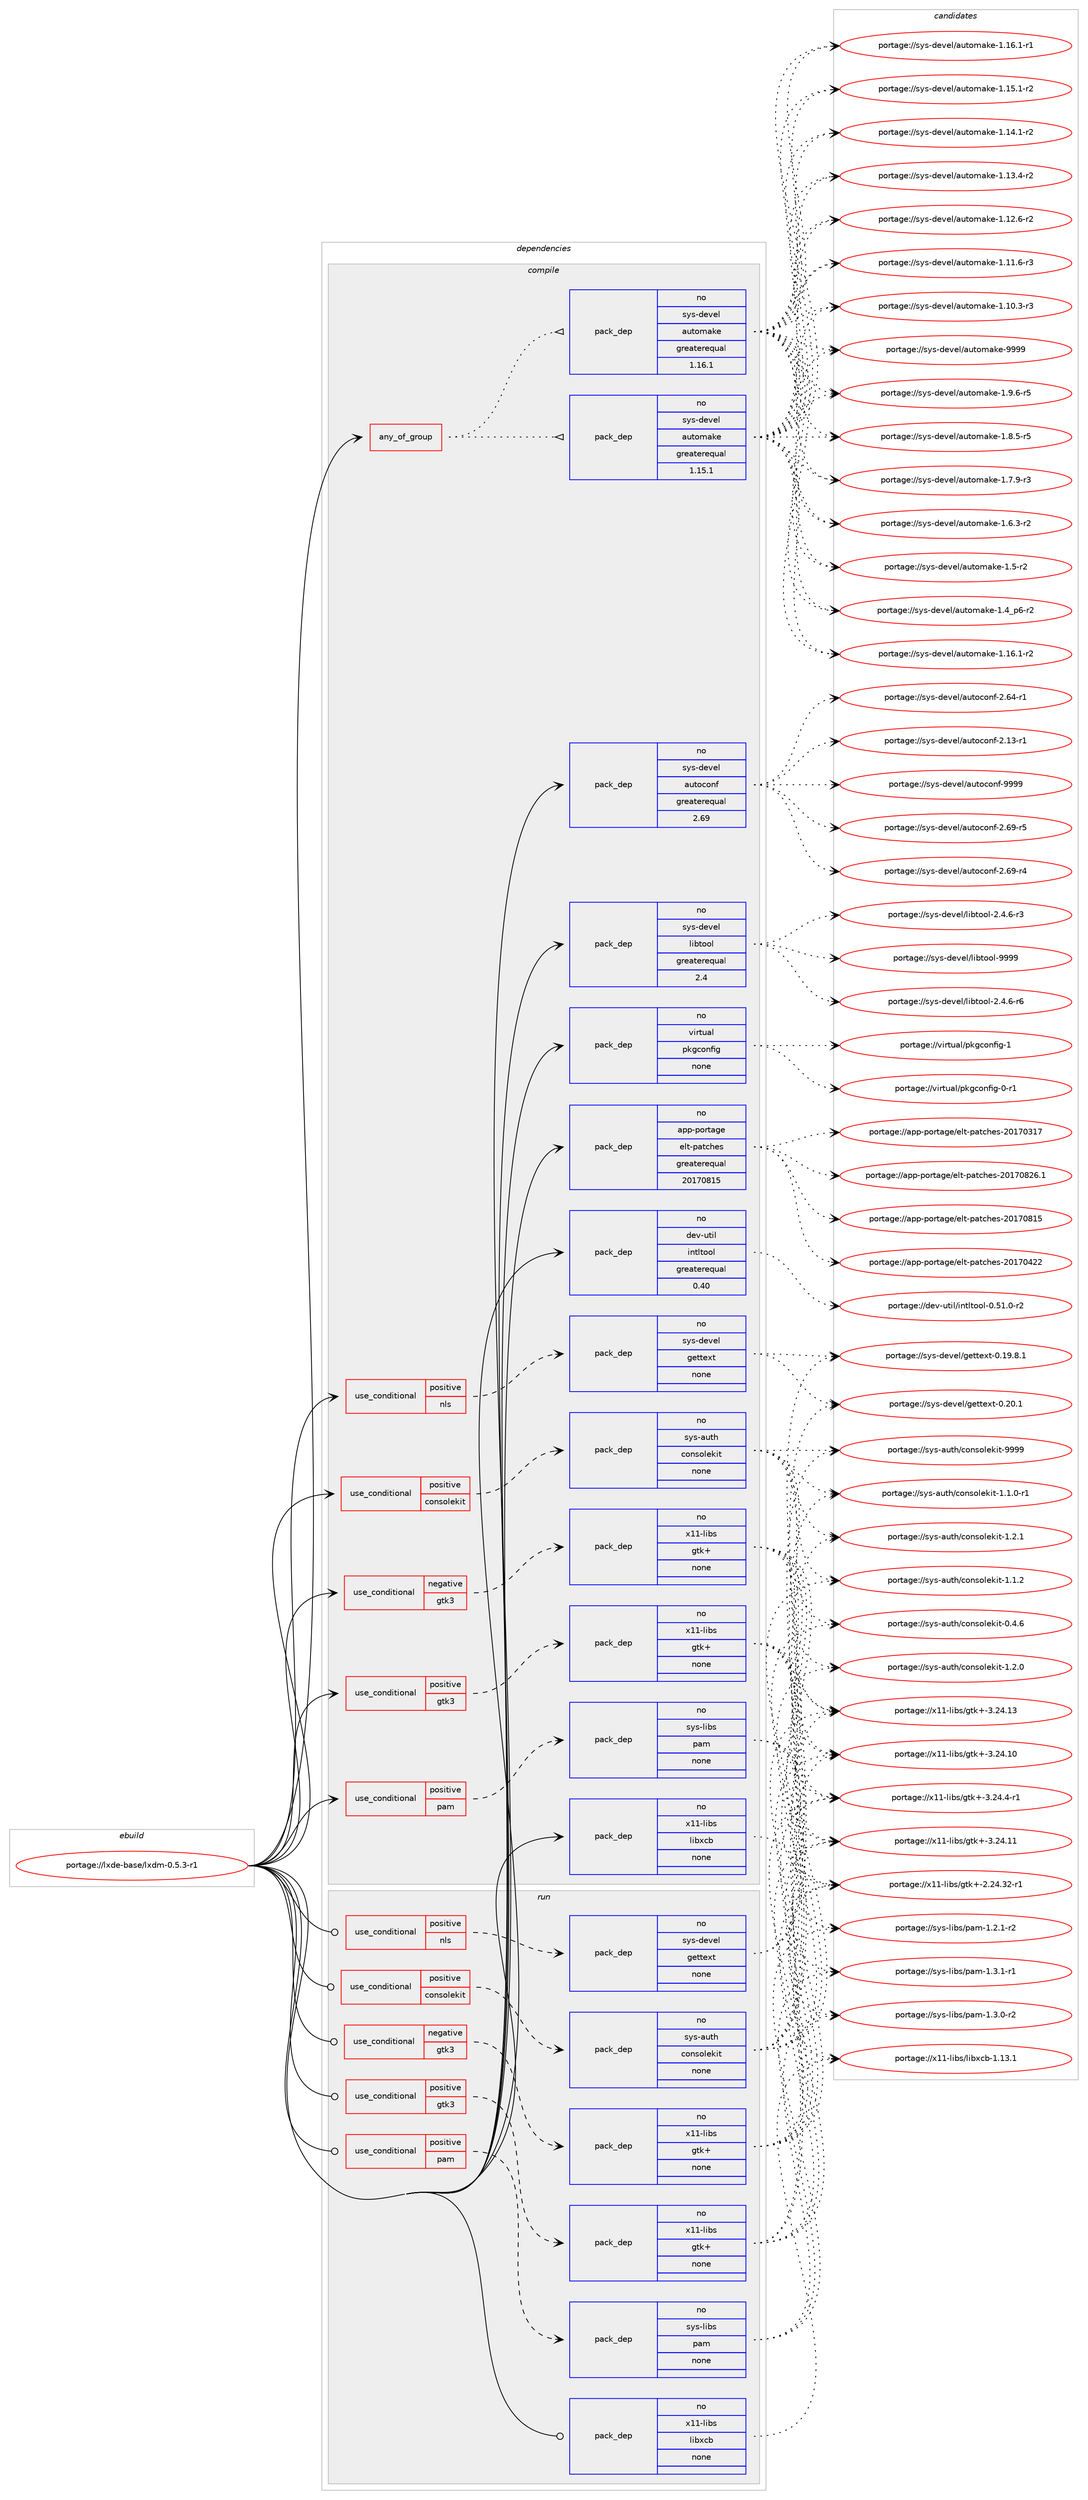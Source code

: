 digraph prolog {

# *************
# Graph options
# *************

newrank=true;
concentrate=true;
compound=true;
graph [rankdir=LR,fontname=Helvetica,fontsize=10,ranksep=1.5];#, ranksep=2.5, nodesep=0.2];
edge  [arrowhead=vee];
node  [fontname=Helvetica,fontsize=10];

# **********
# The ebuild
# **********

subgraph cluster_leftcol {
color=gray;
label=<<i>ebuild</i>>;
id [label="portage://lxde-base/lxdm-0.5.3-r1", color=red, width=4, href="../lxde-base/lxdm-0.5.3-r1.svg"];
}

# ****************
# The dependencies
# ****************

subgraph cluster_midcol {
color=gray;
label=<<i>dependencies</i>>;
subgraph cluster_compile {
fillcolor="#eeeeee";
style=filled;
label=<<i>compile</i>>;
subgraph any3504 {
dependency238286 [label=<<TABLE BORDER="0" CELLBORDER="1" CELLSPACING="0" CELLPADDING="4"><TR><TD CELLPADDING="10">any_of_group</TD></TR></TABLE>>, shape=none, color=red];subgraph pack179849 {
dependency238287 [label=<<TABLE BORDER="0" CELLBORDER="1" CELLSPACING="0" CELLPADDING="4" WIDTH="220"><TR><TD ROWSPAN="6" CELLPADDING="30">pack_dep</TD></TR><TR><TD WIDTH="110">no</TD></TR><TR><TD>sys-devel</TD></TR><TR><TD>automake</TD></TR><TR><TD>greaterequal</TD></TR><TR><TD>1.16.1</TD></TR></TABLE>>, shape=none, color=blue];
}
dependency238286:e -> dependency238287:w [weight=20,style="dotted",arrowhead="oinv"];
subgraph pack179850 {
dependency238288 [label=<<TABLE BORDER="0" CELLBORDER="1" CELLSPACING="0" CELLPADDING="4" WIDTH="220"><TR><TD ROWSPAN="6" CELLPADDING="30">pack_dep</TD></TR><TR><TD WIDTH="110">no</TD></TR><TR><TD>sys-devel</TD></TR><TR><TD>automake</TD></TR><TR><TD>greaterequal</TD></TR><TR><TD>1.15.1</TD></TR></TABLE>>, shape=none, color=blue];
}
dependency238286:e -> dependency238288:w [weight=20,style="dotted",arrowhead="oinv"];
}
id:e -> dependency238286:w [weight=20,style="solid",arrowhead="vee"];
subgraph cond54748 {
dependency238289 [label=<<TABLE BORDER="0" CELLBORDER="1" CELLSPACING="0" CELLPADDING="4"><TR><TD ROWSPAN="3" CELLPADDING="10">use_conditional</TD></TR><TR><TD>negative</TD></TR><TR><TD>gtk3</TD></TR></TABLE>>, shape=none, color=red];
subgraph pack179851 {
dependency238290 [label=<<TABLE BORDER="0" CELLBORDER="1" CELLSPACING="0" CELLPADDING="4" WIDTH="220"><TR><TD ROWSPAN="6" CELLPADDING="30">pack_dep</TD></TR><TR><TD WIDTH="110">no</TD></TR><TR><TD>x11-libs</TD></TR><TR><TD>gtk+</TD></TR><TR><TD>none</TD></TR><TR><TD></TD></TR></TABLE>>, shape=none, color=blue];
}
dependency238289:e -> dependency238290:w [weight=20,style="dashed",arrowhead="vee"];
}
id:e -> dependency238289:w [weight=20,style="solid",arrowhead="vee"];
subgraph cond54749 {
dependency238291 [label=<<TABLE BORDER="0" CELLBORDER="1" CELLSPACING="0" CELLPADDING="4"><TR><TD ROWSPAN="3" CELLPADDING="10">use_conditional</TD></TR><TR><TD>positive</TD></TR><TR><TD>consolekit</TD></TR></TABLE>>, shape=none, color=red];
subgraph pack179852 {
dependency238292 [label=<<TABLE BORDER="0" CELLBORDER="1" CELLSPACING="0" CELLPADDING="4" WIDTH="220"><TR><TD ROWSPAN="6" CELLPADDING="30">pack_dep</TD></TR><TR><TD WIDTH="110">no</TD></TR><TR><TD>sys-auth</TD></TR><TR><TD>consolekit</TD></TR><TR><TD>none</TD></TR><TR><TD></TD></TR></TABLE>>, shape=none, color=blue];
}
dependency238291:e -> dependency238292:w [weight=20,style="dashed",arrowhead="vee"];
}
id:e -> dependency238291:w [weight=20,style="solid",arrowhead="vee"];
subgraph cond54750 {
dependency238293 [label=<<TABLE BORDER="0" CELLBORDER="1" CELLSPACING="0" CELLPADDING="4"><TR><TD ROWSPAN="3" CELLPADDING="10">use_conditional</TD></TR><TR><TD>positive</TD></TR><TR><TD>gtk3</TD></TR></TABLE>>, shape=none, color=red];
subgraph pack179853 {
dependency238294 [label=<<TABLE BORDER="0" CELLBORDER="1" CELLSPACING="0" CELLPADDING="4" WIDTH="220"><TR><TD ROWSPAN="6" CELLPADDING="30">pack_dep</TD></TR><TR><TD WIDTH="110">no</TD></TR><TR><TD>x11-libs</TD></TR><TR><TD>gtk+</TD></TR><TR><TD>none</TD></TR><TR><TD></TD></TR></TABLE>>, shape=none, color=blue];
}
dependency238293:e -> dependency238294:w [weight=20,style="dashed",arrowhead="vee"];
}
id:e -> dependency238293:w [weight=20,style="solid",arrowhead="vee"];
subgraph cond54751 {
dependency238295 [label=<<TABLE BORDER="0" CELLBORDER="1" CELLSPACING="0" CELLPADDING="4"><TR><TD ROWSPAN="3" CELLPADDING="10">use_conditional</TD></TR><TR><TD>positive</TD></TR><TR><TD>nls</TD></TR></TABLE>>, shape=none, color=red];
subgraph pack179854 {
dependency238296 [label=<<TABLE BORDER="0" CELLBORDER="1" CELLSPACING="0" CELLPADDING="4" WIDTH="220"><TR><TD ROWSPAN="6" CELLPADDING="30">pack_dep</TD></TR><TR><TD WIDTH="110">no</TD></TR><TR><TD>sys-devel</TD></TR><TR><TD>gettext</TD></TR><TR><TD>none</TD></TR><TR><TD></TD></TR></TABLE>>, shape=none, color=blue];
}
dependency238295:e -> dependency238296:w [weight=20,style="dashed",arrowhead="vee"];
}
id:e -> dependency238295:w [weight=20,style="solid",arrowhead="vee"];
subgraph cond54752 {
dependency238297 [label=<<TABLE BORDER="0" CELLBORDER="1" CELLSPACING="0" CELLPADDING="4"><TR><TD ROWSPAN="3" CELLPADDING="10">use_conditional</TD></TR><TR><TD>positive</TD></TR><TR><TD>pam</TD></TR></TABLE>>, shape=none, color=red];
subgraph pack179855 {
dependency238298 [label=<<TABLE BORDER="0" CELLBORDER="1" CELLSPACING="0" CELLPADDING="4" WIDTH="220"><TR><TD ROWSPAN="6" CELLPADDING="30">pack_dep</TD></TR><TR><TD WIDTH="110">no</TD></TR><TR><TD>sys-libs</TD></TR><TR><TD>pam</TD></TR><TR><TD>none</TD></TR><TR><TD></TD></TR></TABLE>>, shape=none, color=blue];
}
dependency238297:e -> dependency238298:w [weight=20,style="dashed",arrowhead="vee"];
}
id:e -> dependency238297:w [weight=20,style="solid",arrowhead="vee"];
subgraph pack179856 {
dependency238299 [label=<<TABLE BORDER="0" CELLBORDER="1" CELLSPACING="0" CELLPADDING="4" WIDTH="220"><TR><TD ROWSPAN="6" CELLPADDING="30">pack_dep</TD></TR><TR><TD WIDTH="110">no</TD></TR><TR><TD>app-portage</TD></TR><TR><TD>elt-patches</TD></TR><TR><TD>greaterequal</TD></TR><TR><TD>20170815</TD></TR></TABLE>>, shape=none, color=blue];
}
id:e -> dependency238299:w [weight=20,style="solid",arrowhead="vee"];
subgraph pack179857 {
dependency238300 [label=<<TABLE BORDER="0" CELLBORDER="1" CELLSPACING="0" CELLPADDING="4" WIDTH="220"><TR><TD ROWSPAN="6" CELLPADDING="30">pack_dep</TD></TR><TR><TD WIDTH="110">no</TD></TR><TR><TD>dev-util</TD></TR><TR><TD>intltool</TD></TR><TR><TD>greaterequal</TD></TR><TR><TD>0.40</TD></TR></TABLE>>, shape=none, color=blue];
}
id:e -> dependency238300:w [weight=20,style="solid",arrowhead="vee"];
subgraph pack179858 {
dependency238301 [label=<<TABLE BORDER="0" CELLBORDER="1" CELLSPACING="0" CELLPADDING="4" WIDTH="220"><TR><TD ROWSPAN="6" CELLPADDING="30">pack_dep</TD></TR><TR><TD WIDTH="110">no</TD></TR><TR><TD>sys-devel</TD></TR><TR><TD>autoconf</TD></TR><TR><TD>greaterequal</TD></TR><TR><TD>2.69</TD></TR></TABLE>>, shape=none, color=blue];
}
id:e -> dependency238301:w [weight=20,style="solid",arrowhead="vee"];
subgraph pack179859 {
dependency238302 [label=<<TABLE BORDER="0" CELLBORDER="1" CELLSPACING="0" CELLPADDING="4" WIDTH="220"><TR><TD ROWSPAN="6" CELLPADDING="30">pack_dep</TD></TR><TR><TD WIDTH="110">no</TD></TR><TR><TD>sys-devel</TD></TR><TR><TD>libtool</TD></TR><TR><TD>greaterequal</TD></TR><TR><TD>2.4</TD></TR></TABLE>>, shape=none, color=blue];
}
id:e -> dependency238302:w [weight=20,style="solid",arrowhead="vee"];
subgraph pack179860 {
dependency238303 [label=<<TABLE BORDER="0" CELLBORDER="1" CELLSPACING="0" CELLPADDING="4" WIDTH="220"><TR><TD ROWSPAN="6" CELLPADDING="30">pack_dep</TD></TR><TR><TD WIDTH="110">no</TD></TR><TR><TD>virtual</TD></TR><TR><TD>pkgconfig</TD></TR><TR><TD>none</TD></TR><TR><TD></TD></TR></TABLE>>, shape=none, color=blue];
}
id:e -> dependency238303:w [weight=20,style="solid",arrowhead="vee"];
subgraph pack179861 {
dependency238304 [label=<<TABLE BORDER="0" CELLBORDER="1" CELLSPACING="0" CELLPADDING="4" WIDTH="220"><TR><TD ROWSPAN="6" CELLPADDING="30">pack_dep</TD></TR><TR><TD WIDTH="110">no</TD></TR><TR><TD>x11-libs</TD></TR><TR><TD>libxcb</TD></TR><TR><TD>none</TD></TR><TR><TD></TD></TR></TABLE>>, shape=none, color=blue];
}
id:e -> dependency238304:w [weight=20,style="solid",arrowhead="vee"];
}
subgraph cluster_compileandrun {
fillcolor="#eeeeee";
style=filled;
label=<<i>compile and run</i>>;
}
subgraph cluster_run {
fillcolor="#eeeeee";
style=filled;
label=<<i>run</i>>;
subgraph cond54753 {
dependency238305 [label=<<TABLE BORDER="0" CELLBORDER="1" CELLSPACING="0" CELLPADDING="4"><TR><TD ROWSPAN="3" CELLPADDING="10">use_conditional</TD></TR><TR><TD>negative</TD></TR><TR><TD>gtk3</TD></TR></TABLE>>, shape=none, color=red];
subgraph pack179862 {
dependency238306 [label=<<TABLE BORDER="0" CELLBORDER="1" CELLSPACING="0" CELLPADDING="4" WIDTH="220"><TR><TD ROWSPAN="6" CELLPADDING="30">pack_dep</TD></TR><TR><TD WIDTH="110">no</TD></TR><TR><TD>x11-libs</TD></TR><TR><TD>gtk+</TD></TR><TR><TD>none</TD></TR><TR><TD></TD></TR></TABLE>>, shape=none, color=blue];
}
dependency238305:e -> dependency238306:w [weight=20,style="dashed",arrowhead="vee"];
}
id:e -> dependency238305:w [weight=20,style="solid",arrowhead="odot"];
subgraph cond54754 {
dependency238307 [label=<<TABLE BORDER="0" CELLBORDER="1" CELLSPACING="0" CELLPADDING="4"><TR><TD ROWSPAN="3" CELLPADDING="10">use_conditional</TD></TR><TR><TD>positive</TD></TR><TR><TD>consolekit</TD></TR></TABLE>>, shape=none, color=red];
subgraph pack179863 {
dependency238308 [label=<<TABLE BORDER="0" CELLBORDER="1" CELLSPACING="0" CELLPADDING="4" WIDTH="220"><TR><TD ROWSPAN="6" CELLPADDING="30">pack_dep</TD></TR><TR><TD WIDTH="110">no</TD></TR><TR><TD>sys-auth</TD></TR><TR><TD>consolekit</TD></TR><TR><TD>none</TD></TR><TR><TD></TD></TR></TABLE>>, shape=none, color=blue];
}
dependency238307:e -> dependency238308:w [weight=20,style="dashed",arrowhead="vee"];
}
id:e -> dependency238307:w [weight=20,style="solid",arrowhead="odot"];
subgraph cond54755 {
dependency238309 [label=<<TABLE BORDER="0" CELLBORDER="1" CELLSPACING="0" CELLPADDING="4"><TR><TD ROWSPAN="3" CELLPADDING="10">use_conditional</TD></TR><TR><TD>positive</TD></TR><TR><TD>gtk3</TD></TR></TABLE>>, shape=none, color=red];
subgraph pack179864 {
dependency238310 [label=<<TABLE BORDER="0" CELLBORDER="1" CELLSPACING="0" CELLPADDING="4" WIDTH="220"><TR><TD ROWSPAN="6" CELLPADDING="30">pack_dep</TD></TR><TR><TD WIDTH="110">no</TD></TR><TR><TD>x11-libs</TD></TR><TR><TD>gtk+</TD></TR><TR><TD>none</TD></TR><TR><TD></TD></TR></TABLE>>, shape=none, color=blue];
}
dependency238309:e -> dependency238310:w [weight=20,style="dashed",arrowhead="vee"];
}
id:e -> dependency238309:w [weight=20,style="solid",arrowhead="odot"];
subgraph cond54756 {
dependency238311 [label=<<TABLE BORDER="0" CELLBORDER="1" CELLSPACING="0" CELLPADDING="4"><TR><TD ROWSPAN="3" CELLPADDING="10">use_conditional</TD></TR><TR><TD>positive</TD></TR><TR><TD>nls</TD></TR></TABLE>>, shape=none, color=red];
subgraph pack179865 {
dependency238312 [label=<<TABLE BORDER="0" CELLBORDER="1" CELLSPACING="0" CELLPADDING="4" WIDTH="220"><TR><TD ROWSPAN="6" CELLPADDING="30">pack_dep</TD></TR><TR><TD WIDTH="110">no</TD></TR><TR><TD>sys-devel</TD></TR><TR><TD>gettext</TD></TR><TR><TD>none</TD></TR><TR><TD></TD></TR></TABLE>>, shape=none, color=blue];
}
dependency238311:e -> dependency238312:w [weight=20,style="dashed",arrowhead="vee"];
}
id:e -> dependency238311:w [weight=20,style="solid",arrowhead="odot"];
subgraph cond54757 {
dependency238313 [label=<<TABLE BORDER="0" CELLBORDER="1" CELLSPACING="0" CELLPADDING="4"><TR><TD ROWSPAN="3" CELLPADDING="10">use_conditional</TD></TR><TR><TD>positive</TD></TR><TR><TD>pam</TD></TR></TABLE>>, shape=none, color=red];
subgraph pack179866 {
dependency238314 [label=<<TABLE BORDER="0" CELLBORDER="1" CELLSPACING="0" CELLPADDING="4" WIDTH="220"><TR><TD ROWSPAN="6" CELLPADDING="30">pack_dep</TD></TR><TR><TD WIDTH="110">no</TD></TR><TR><TD>sys-libs</TD></TR><TR><TD>pam</TD></TR><TR><TD>none</TD></TR><TR><TD></TD></TR></TABLE>>, shape=none, color=blue];
}
dependency238313:e -> dependency238314:w [weight=20,style="dashed",arrowhead="vee"];
}
id:e -> dependency238313:w [weight=20,style="solid",arrowhead="odot"];
subgraph pack179867 {
dependency238315 [label=<<TABLE BORDER="0" CELLBORDER="1" CELLSPACING="0" CELLPADDING="4" WIDTH="220"><TR><TD ROWSPAN="6" CELLPADDING="30">pack_dep</TD></TR><TR><TD WIDTH="110">no</TD></TR><TR><TD>x11-libs</TD></TR><TR><TD>libxcb</TD></TR><TR><TD>none</TD></TR><TR><TD></TD></TR></TABLE>>, shape=none, color=blue];
}
id:e -> dependency238315:w [weight=20,style="solid",arrowhead="odot"];
}
}

# **************
# The candidates
# **************

subgraph cluster_choices {
rank=same;
color=gray;
label=<<i>candidates</i>>;

subgraph choice179849 {
color=black;
nodesep=1;
choice115121115451001011181011084797117116111109971071014557575757 [label="portage://sys-devel/automake-9999", color=red, width=4,href="../sys-devel/automake-9999.svg"];
choice115121115451001011181011084797117116111109971071014549465746544511453 [label="portage://sys-devel/automake-1.9.6-r5", color=red, width=4,href="../sys-devel/automake-1.9.6-r5.svg"];
choice115121115451001011181011084797117116111109971071014549465646534511453 [label="portage://sys-devel/automake-1.8.5-r5", color=red, width=4,href="../sys-devel/automake-1.8.5-r5.svg"];
choice115121115451001011181011084797117116111109971071014549465546574511451 [label="portage://sys-devel/automake-1.7.9-r3", color=red, width=4,href="../sys-devel/automake-1.7.9-r3.svg"];
choice115121115451001011181011084797117116111109971071014549465446514511450 [label="portage://sys-devel/automake-1.6.3-r2", color=red, width=4,href="../sys-devel/automake-1.6.3-r2.svg"];
choice11512111545100101118101108479711711611110997107101454946534511450 [label="portage://sys-devel/automake-1.5-r2", color=red, width=4,href="../sys-devel/automake-1.5-r2.svg"];
choice115121115451001011181011084797117116111109971071014549465295112544511450 [label="portage://sys-devel/automake-1.4_p6-r2", color=red, width=4,href="../sys-devel/automake-1.4_p6-r2.svg"];
choice11512111545100101118101108479711711611110997107101454946495446494511450 [label="portage://sys-devel/automake-1.16.1-r2", color=red, width=4,href="../sys-devel/automake-1.16.1-r2.svg"];
choice11512111545100101118101108479711711611110997107101454946495446494511449 [label="portage://sys-devel/automake-1.16.1-r1", color=red, width=4,href="../sys-devel/automake-1.16.1-r1.svg"];
choice11512111545100101118101108479711711611110997107101454946495346494511450 [label="portage://sys-devel/automake-1.15.1-r2", color=red, width=4,href="../sys-devel/automake-1.15.1-r2.svg"];
choice11512111545100101118101108479711711611110997107101454946495246494511450 [label="portage://sys-devel/automake-1.14.1-r2", color=red, width=4,href="../sys-devel/automake-1.14.1-r2.svg"];
choice11512111545100101118101108479711711611110997107101454946495146524511450 [label="portage://sys-devel/automake-1.13.4-r2", color=red, width=4,href="../sys-devel/automake-1.13.4-r2.svg"];
choice11512111545100101118101108479711711611110997107101454946495046544511450 [label="portage://sys-devel/automake-1.12.6-r2", color=red, width=4,href="../sys-devel/automake-1.12.6-r2.svg"];
choice11512111545100101118101108479711711611110997107101454946494946544511451 [label="portage://sys-devel/automake-1.11.6-r3", color=red, width=4,href="../sys-devel/automake-1.11.6-r3.svg"];
choice11512111545100101118101108479711711611110997107101454946494846514511451 [label="portage://sys-devel/automake-1.10.3-r3", color=red, width=4,href="../sys-devel/automake-1.10.3-r3.svg"];
dependency238287:e -> choice115121115451001011181011084797117116111109971071014557575757:w [style=dotted,weight="100"];
dependency238287:e -> choice115121115451001011181011084797117116111109971071014549465746544511453:w [style=dotted,weight="100"];
dependency238287:e -> choice115121115451001011181011084797117116111109971071014549465646534511453:w [style=dotted,weight="100"];
dependency238287:e -> choice115121115451001011181011084797117116111109971071014549465546574511451:w [style=dotted,weight="100"];
dependency238287:e -> choice115121115451001011181011084797117116111109971071014549465446514511450:w [style=dotted,weight="100"];
dependency238287:e -> choice11512111545100101118101108479711711611110997107101454946534511450:w [style=dotted,weight="100"];
dependency238287:e -> choice115121115451001011181011084797117116111109971071014549465295112544511450:w [style=dotted,weight="100"];
dependency238287:e -> choice11512111545100101118101108479711711611110997107101454946495446494511450:w [style=dotted,weight="100"];
dependency238287:e -> choice11512111545100101118101108479711711611110997107101454946495446494511449:w [style=dotted,weight="100"];
dependency238287:e -> choice11512111545100101118101108479711711611110997107101454946495346494511450:w [style=dotted,weight="100"];
dependency238287:e -> choice11512111545100101118101108479711711611110997107101454946495246494511450:w [style=dotted,weight="100"];
dependency238287:e -> choice11512111545100101118101108479711711611110997107101454946495146524511450:w [style=dotted,weight="100"];
dependency238287:e -> choice11512111545100101118101108479711711611110997107101454946495046544511450:w [style=dotted,weight="100"];
dependency238287:e -> choice11512111545100101118101108479711711611110997107101454946494946544511451:w [style=dotted,weight="100"];
dependency238287:e -> choice11512111545100101118101108479711711611110997107101454946494846514511451:w [style=dotted,weight="100"];
}
subgraph choice179850 {
color=black;
nodesep=1;
choice115121115451001011181011084797117116111109971071014557575757 [label="portage://sys-devel/automake-9999", color=red, width=4,href="../sys-devel/automake-9999.svg"];
choice115121115451001011181011084797117116111109971071014549465746544511453 [label="portage://sys-devel/automake-1.9.6-r5", color=red, width=4,href="../sys-devel/automake-1.9.6-r5.svg"];
choice115121115451001011181011084797117116111109971071014549465646534511453 [label="portage://sys-devel/automake-1.8.5-r5", color=red, width=4,href="../sys-devel/automake-1.8.5-r5.svg"];
choice115121115451001011181011084797117116111109971071014549465546574511451 [label="portage://sys-devel/automake-1.7.9-r3", color=red, width=4,href="../sys-devel/automake-1.7.9-r3.svg"];
choice115121115451001011181011084797117116111109971071014549465446514511450 [label="portage://sys-devel/automake-1.6.3-r2", color=red, width=4,href="../sys-devel/automake-1.6.3-r2.svg"];
choice11512111545100101118101108479711711611110997107101454946534511450 [label="portage://sys-devel/automake-1.5-r2", color=red, width=4,href="../sys-devel/automake-1.5-r2.svg"];
choice115121115451001011181011084797117116111109971071014549465295112544511450 [label="portage://sys-devel/automake-1.4_p6-r2", color=red, width=4,href="../sys-devel/automake-1.4_p6-r2.svg"];
choice11512111545100101118101108479711711611110997107101454946495446494511450 [label="portage://sys-devel/automake-1.16.1-r2", color=red, width=4,href="../sys-devel/automake-1.16.1-r2.svg"];
choice11512111545100101118101108479711711611110997107101454946495446494511449 [label="portage://sys-devel/automake-1.16.1-r1", color=red, width=4,href="../sys-devel/automake-1.16.1-r1.svg"];
choice11512111545100101118101108479711711611110997107101454946495346494511450 [label="portage://sys-devel/automake-1.15.1-r2", color=red, width=4,href="../sys-devel/automake-1.15.1-r2.svg"];
choice11512111545100101118101108479711711611110997107101454946495246494511450 [label="portage://sys-devel/automake-1.14.1-r2", color=red, width=4,href="../sys-devel/automake-1.14.1-r2.svg"];
choice11512111545100101118101108479711711611110997107101454946495146524511450 [label="portage://sys-devel/automake-1.13.4-r2", color=red, width=4,href="../sys-devel/automake-1.13.4-r2.svg"];
choice11512111545100101118101108479711711611110997107101454946495046544511450 [label="portage://sys-devel/automake-1.12.6-r2", color=red, width=4,href="../sys-devel/automake-1.12.6-r2.svg"];
choice11512111545100101118101108479711711611110997107101454946494946544511451 [label="portage://sys-devel/automake-1.11.6-r3", color=red, width=4,href="../sys-devel/automake-1.11.6-r3.svg"];
choice11512111545100101118101108479711711611110997107101454946494846514511451 [label="portage://sys-devel/automake-1.10.3-r3", color=red, width=4,href="../sys-devel/automake-1.10.3-r3.svg"];
dependency238288:e -> choice115121115451001011181011084797117116111109971071014557575757:w [style=dotted,weight="100"];
dependency238288:e -> choice115121115451001011181011084797117116111109971071014549465746544511453:w [style=dotted,weight="100"];
dependency238288:e -> choice115121115451001011181011084797117116111109971071014549465646534511453:w [style=dotted,weight="100"];
dependency238288:e -> choice115121115451001011181011084797117116111109971071014549465546574511451:w [style=dotted,weight="100"];
dependency238288:e -> choice115121115451001011181011084797117116111109971071014549465446514511450:w [style=dotted,weight="100"];
dependency238288:e -> choice11512111545100101118101108479711711611110997107101454946534511450:w [style=dotted,weight="100"];
dependency238288:e -> choice115121115451001011181011084797117116111109971071014549465295112544511450:w [style=dotted,weight="100"];
dependency238288:e -> choice11512111545100101118101108479711711611110997107101454946495446494511450:w [style=dotted,weight="100"];
dependency238288:e -> choice11512111545100101118101108479711711611110997107101454946495446494511449:w [style=dotted,weight="100"];
dependency238288:e -> choice11512111545100101118101108479711711611110997107101454946495346494511450:w [style=dotted,weight="100"];
dependency238288:e -> choice11512111545100101118101108479711711611110997107101454946495246494511450:w [style=dotted,weight="100"];
dependency238288:e -> choice11512111545100101118101108479711711611110997107101454946495146524511450:w [style=dotted,weight="100"];
dependency238288:e -> choice11512111545100101118101108479711711611110997107101454946495046544511450:w [style=dotted,weight="100"];
dependency238288:e -> choice11512111545100101118101108479711711611110997107101454946494946544511451:w [style=dotted,weight="100"];
dependency238288:e -> choice11512111545100101118101108479711711611110997107101454946494846514511451:w [style=dotted,weight="100"];
}
subgraph choice179851 {
color=black;
nodesep=1;
choice120494945108105981154710311610743455146505246524511449 [label="portage://x11-libs/gtk+-3.24.4-r1", color=red, width=4,href="../x11-libs/gtk+-3.24.4-r1.svg"];
choice1204949451081059811547103116107434551465052464951 [label="portage://x11-libs/gtk+-3.24.13", color=red, width=4,href="../x11-libs/gtk+-3.24.13.svg"];
choice1204949451081059811547103116107434551465052464949 [label="portage://x11-libs/gtk+-3.24.11", color=red, width=4,href="../x11-libs/gtk+-3.24.11.svg"];
choice1204949451081059811547103116107434551465052464948 [label="portage://x11-libs/gtk+-3.24.10", color=red, width=4,href="../x11-libs/gtk+-3.24.10.svg"];
choice12049494510810598115471031161074345504650524651504511449 [label="portage://x11-libs/gtk+-2.24.32-r1", color=red, width=4,href="../x11-libs/gtk+-2.24.32-r1.svg"];
dependency238290:e -> choice120494945108105981154710311610743455146505246524511449:w [style=dotted,weight="100"];
dependency238290:e -> choice1204949451081059811547103116107434551465052464951:w [style=dotted,weight="100"];
dependency238290:e -> choice1204949451081059811547103116107434551465052464949:w [style=dotted,weight="100"];
dependency238290:e -> choice1204949451081059811547103116107434551465052464948:w [style=dotted,weight="100"];
dependency238290:e -> choice12049494510810598115471031161074345504650524651504511449:w [style=dotted,weight="100"];
}
subgraph choice179852 {
color=black;
nodesep=1;
choice115121115459711711610447991111101151111081011071051164557575757 [label="portage://sys-auth/consolekit-9999", color=red, width=4,href="../sys-auth/consolekit-9999.svg"];
choice11512111545971171161044799111110115111108101107105116454946504649 [label="portage://sys-auth/consolekit-1.2.1", color=red, width=4,href="../sys-auth/consolekit-1.2.1.svg"];
choice11512111545971171161044799111110115111108101107105116454946504648 [label="portage://sys-auth/consolekit-1.2.0", color=red, width=4,href="../sys-auth/consolekit-1.2.0.svg"];
choice11512111545971171161044799111110115111108101107105116454946494650 [label="portage://sys-auth/consolekit-1.1.2", color=red, width=4,href="../sys-auth/consolekit-1.1.2.svg"];
choice115121115459711711610447991111101151111081011071051164549464946484511449 [label="portage://sys-auth/consolekit-1.1.0-r1", color=red, width=4,href="../sys-auth/consolekit-1.1.0-r1.svg"];
choice11512111545971171161044799111110115111108101107105116454846524654 [label="portage://sys-auth/consolekit-0.4.6", color=red, width=4,href="../sys-auth/consolekit-0.4.6.svg"];
dependency238292:e -> choice115121115459711711610447991111101151111081011071051164557575757:w [style=dotted,weight="100"];
dependency238292:e -> choice11512111545971171161044799111110115111108101107105116454946504649:w [style=dotted,weight="100"];
dependency238292:e -> choice11512111545971171161044799111110115111108101107105116454946504648:w [style=dotted,weight="100"];
dependency238292:e -> choice11512111545971171161044799111110115111108101107105116454946494650:w [style=dotted,weight="100"];
dependency238292:e -> choice115121115459711711610447991111101151111081011071051164549464946484511449:w [style=dotted,weight="100"];
dependency238292:e -> choice11512111545971171161044799111110115111108101107105116454846524654:w [style=dotted,weight="100"];
}
subgraph choice179853 {
color=black;
nodesep=1;
choice120494945108105981154710311610743455146505246524511449 [label="portage://x11-libs/gtk+-3.24.4-r1", color=red, width=4,href="../x11-libs/gtk+-3.24.4-r1.svg"];
choice1204949451081059811547103116107434551465052464951 [label="portage://x11-libs/gtk+-3.24.13", color=red, width=4,href="../x11-libs/gtk+-3.24.13.svg"];
choice1204949451081059811547103116107434551465052464949 [label="portage://x11-libs/gtk+-3.24.11", color=red, width=4,href="../x11-libs/gtk+-3.24.11.svg"];
choice1204949451081059811547103116107434551465052464948 [label="portage://x11-libs/gtk+-3.24.10", color=red, width=4,href="../x11-libs/gtk+-3.24.10.svg"];
choice12049494510810598115471031161074345504650524651504511449 [label="portage://x11-libs/gtk+-2.24.32-r1", color=red, width=4,href="../x11-libs/gtk+-2.24.32-r1.svg"];
dependency238294:e -> choice120494945108105981154710311610743455146505246524511449:w [style=dotted,weight="100"];
dependency238294:e -> choice1204949451081059811547103116107434551465052464951:w [style=dotted,weight="100"];
dependency238294:e -> choice1204949451081059811547103116107434551465052464949:w [style=dotted,weight="100"];
dependency238294:e -> choice1204949451081059811547103116107434551465052464948:w [style=dotted,weight="100"];
dependency238294:e -> choice12049494510810598115471031161074345504650524651504511449:w [style=dotted,weight="100"];
}
subgraph choice179854 {
color=black;
nodesep=1;
choice115121115451001011181011084710310111611610112011645484650484649 [label="portage://sys-devel/gettext-0.20.1", color=red, width=4,href="../sys-devel/gettext-0.20.1.svg"];
choice1151211154510010111810110847103101116116101120116454846495746564649 [label="portage://sys-devel/gettext-0.19.8.1", color=red, width=4,href="../sys-devel/gettext-0.19.8.1.svg"];
dependency238296:e -> choice115121115451001011181011084710310111611610112011645484650484649:w [style=dotted,weight="100"];
dependency238296:e -> choice1151211154510010111810110847103101116116101120116454846495746564649:w [style=dotted,weight="100"];
}
subgraph choice179855 {
color=black;
nodesep=1;
choice115121115451081059811547112971094549465146494511449 [label="portage://sys-libs/pam-1.3.1-r1", color=red, width=4,href="../sys-libs/pam-1.3.1-r1.svg"];
choice115121115451081059811547112971094549465146484511450 [label="portage://sys-libs/pam-1.3.0-r2", color=red, width=4,href="../sys-libs/pam-1.3.0-r2.svg"];
choice115121115451081059811547112971094549465046494511450 [label="portage://sys-libs/pam-1.2.1-r2", color=red, width=4,href="../sys-libs/pam-1.2.1-r2.svg"];
dependency238298:e -> choice115121115451081059811547112971094549465146494511449:w [style=dotted,weight="100"];
dependency238298:e -> choice115121115451081059811547112971094549465146484511450:w [style=dotted,weight="100"];
dependency238298:e -> choice115121115451081059811547112971094549465046494511450:w [style=dotted,weight="100"];
}
subgraph choice179856 {
color=black;
nodesep=1;
choice971121124511211111411697103101471011081164511297116991041011154550484955485650544649 [label="portage://app-portage/elt-patches-20170826.1", color=red, width=4,href="../app-portage/elt-patches-20170826.1.svg"];
choice97112112451121111141169710310147101108116451129711699104101115455048495548564953 [label="portage://app-portage/elt-patches-20170815", color=red, width=4,href="../app-portage/elt-patches-20170815.svg"];
choice97112112451121111141169710310147101108116451129711699104101115455048495548525050 [label="portage://app-portage/elt-patches-20170422", color=red, width=4,href="../app-portage/elt-patches-20170422.svg"];
choice97112112451121111141169710310147101108116451129711699104101115455048495548514955 [label="portage://app-portage/elt-patches-20170317", color=red, width=4,href="../app-portage/elt-patches-20170317.svg"];
dependency238299:e -> choice971121124511211111411697103101471011081164511297116991041011154550484955485650544649:w [style=dotted,weight="100"];
dependency238299:e -> choice97112112451121111141169710310147101108116451129711699104101115455048495548564953:w [style=dotted,weight="100"];
dependency238299:e -> choice97112112451121111141169710310147101108116451129711699104101115455048495548525050:w [style=dotted,weight="100"];
dependency238299:e -> choice97112112451121111141169710310147101108116451129711699104101115455048495548514955:w [style=dotted,weight="100"];
}
subgraph choice179857 {
color=black;
nodesep=1;
choice1001011184511711610510847105110116108116111111108454846534946484511450 [label="portage://dev-util/intltool-0.51.0-r2", color=red, width=4,href="../dev-util/intltool-0.51.0-r2.svg"];
dependency238300:e -> choice1001011184511711610510847105110116108116111111108454846534946484511450:w [style=dotted,weight="100"];
}
subgraph choice179858 {
color=black;
nodesep=1;
choice115121115451001011181011084797117116111991111101024557575757 [label="portage://sys-devel/autoconf-9999", color=red, width=4,href="../sys-devel/autoconf-9999.svg"];
choice1151211154510010111810110847971171161119911111010245504654574511453 [label="portage://sys-devel/autoconf-2.69-r5", color=red, width=4,href="../sys-devel/autoconf-2.69-r5.svg"];
choice1151211154510010111810110847971171161119911111010245504654574511452 [label="portage://sys-devel/autoconf-2.69-r4", color=red, width=4,href="../sys-devel/autoconf-2.69-r4.svg"];
choice1151211154510010111810110847971171161119911111010245504654524511449 [label="portage://sys-devel/autoconf-2.64-r1", color=red, width=4,href="../sys-devel/autoconf-2.64-r1.svg"];
choice1151211154510010111810110847971171161119911111010245504649514511449 [label="portage://sys-devel/autoconf-2.13-r1", color=red, width=4,href="../sys-devel/autoconf-2.13-r1.svg"];
dependency238301:e -> choice115121115451001011181011084797117116111991111101024557575757:w [style=dotted,weight="100"];
dependency238301:e -> choice1151211154510010111810110847971171161119911111010245504654574511453:w [style=dotted,weight="100"];
dependency238301:e -> choice1151211154510010111810110847971171161119911111010245504654574511452:w [style=dotted,weight="100"];
dependency238301:e -> choice1151211154510010111810110847971171161119911111010245504654524511449:w [style=dotted,weight="100"];
dependency238301:e -> choice1151211154510010111810110847971171161119911111010245504649514511449:w [style=dotted,weight="100"];
}
subgraph choice179859 {
color=black;
nodesep=1;
choice1151211154510010111810110847108105981161111111084557575757 [label="portage://sys-devel/libtool-9999", color=red, width=4,href="../sys-devel/libtool-9999.svg"];
choice1151211154510010111810110847108105981161111111084550465246544511454 [label="portage://sys-devel/libtool-2.4.6-r6", color=red, width=4,href="../sys-devel/libtool-2.4.6-r6.svg"];
choice1151211154510010111810110847108105981161111111084550465246544511451 [label="portage://sys-devel/libtool-2.4.6-r3", color=red, width=4,href="../sys-devel/libtool-2.4.6-r3.svg"];
dependency238302:e -> choice1151211154510010111810110847108105981161111111084557575757:w [style=dotted,weight="100"];
dependency238302:e -> choice1151211154510010111810110847108105981161111111084550465246544511454:w [style=dotted,weight="100"];
dependency238302:e -> choice1151211154510010111810110847108105981161111111084550465246544511451:w [style=dotted,weight="100"];
}
subgraph choice179860 {
color=black;
nodesep=1;
choice1181051141161179710847112107103991111101021051034549 [label="portage://virtual/pkgconfig-1", color=red, width=4,href="../virtual/pkgconfig-1.svg"];
choice11810511411611797108471121071039911111010210510345484511449 [label="portage://virtual/pkgconfig-0-r1", color=red, width=4,href="../virtual/pkgconfig-0-r1.svg"];
dependency238303:e -> choice1181051141161179710847112107103991111101021051034549:w [style=dotted,weight="100"];
dependency238303:e -> choice11810511411611797108471121071039911111010210510345484511449:w [style=dotted,weight="100"];
}
subgraph choice179861 {
color=black;
nodesep=1;
choice120494945108105981154710810598120999845494649514649 [label="portage://x11-libs/libxcb-1.13.1", color=red, width=4,href="../x11-libs/libxcb-1.13.1.svg"];
dependency238304:e -> choice120494945108105981154710810598120999845494649514649:w [style=dotted,weight="100"];
}
subgraph choice179862 {
color=black;
nodesep=1;
choice120494945108105981154710311610743455146505246524511449 [label="portage://x11-libs/gtk+-3.24.4-r1", color=red, width=4,href="../x11-libs/gtk+-3.24.4-r1.svg"];
choice1204949451081059811547103116107434551465052464951 [label="portage://x11-libs/gtk+-3.24.13", color=red, width=4,href="../x11-libs/gtk+-3.24.13.svg"];
choice1204949451081059811547103116107434551465052464949 [label="portage://x11-libs/gtk+-3.24.11", color=red, width=4,href="../x11-libs/gtk+-3.24.11.svg"];
choice1204949451081059811547103116107434551465052464948 [label="portage://x11-libs/gtk+-3.24.10", color=red, width=4,href="../x11-libs/gtk+-3.24.10.svg"];
choice12049494510810598115471031161074345504650524651504511449 [label="portage://x11-libs/gtk+-2.24.32-r1", color=red, width=4,href="../x11-libs/gtk+-2.24.32-r1.svg"];
dependency238306:e -> choice120494945108105981154710311610743455146505246524511449:w [style=dotted,weight="100"];
dependency238306:e -> choice1204949451081059811547103116107434551465052464951:w [style=dotted,weight="100"];
dependency238306:e -> choice1204949451081059811547103116107434551465052464949:w [style=dotted,weight="100"];
dependency238306:e -> choice1204949451081059811547103116107434551465052464948:w [style=dotted,weight="100"];
dependency238306:e -> choice12049494510810598115471031161074345504650524651504511449:w [style=dotted,weight="100"];
}
subgraph choice179863 {
color=black;
nodesep=1;
choice115121115459711711610447991111101151111081011071051164557575757 [label="portage://sys-auth/consolekit-9999", color=red, width=4,href="../sys-auth/consolekit-9999.svg"];
choice11512111545971171161044799111110115111108101107105116454946504649 [label="portage://sys-auth/consolekit-1.2.1", color=red, width=4,href="../sys-auth/consolekit-1.2.1.svg"];
choice11512111545971171161044799111110115111108101107105116454946504648 [label="portage://sys-auth/consolekit-1.2.0", color=red, width=4,href="../sys-auth/consolekit-1.2.0.svg"];
choice11512111545971171161044799111110115111108101107105116454946494650 [label="portage://sys-auth/consolekit-1.1.2", color=red, width=4,href="../sys-auth/consolekit-1.1.2.svg"];
choice115121115459711711610447991111101151111081011071051164549464946484511449 [label="portage://sys-auth/consolekit-1.1.0-r1", color=red, width=4,href="../sys-auth/consolekit-1.1.0-r1.svg"];
choice11512111545971171161044799111110115111108101107105116454846524654 [label="portage://sys-auth/consolekit-0.4.6", color=red, width=4,href="../sys-auth/consolekit-0.4.6.svg"];
dependency238308:e -> choice115121115459711711610447991111101151111081011071051164557575757:w [style=dotted,weight="100"];
dependency238308:e -> choice11512111545971171161044799111110115111108101107105116454946504649:w [style=dotted,weight="100"];
dependency238308:e -> choice11512111545971171161044799111110115111108101107105116454946504648:w [style=dotted,weight="100"];
dependency238308:e -> choice11512111545971171161044799111110115111108101107105116454946494650:w [style=dotted,weight="100"];
dependency238308:e -> choice115121115459711711610447991111101151111081011071051164549464946484511449:w [style=dotted,weight="100"];
dependency238308:e -> choice11512111545971171161044799111110115111108101107105116454846524654:w [style=dotted,weight="100"];
}
subgraph choice179864 {
color=black;
nodesep=1;
choice120494945108105981154710311610743455146505246524511449 [label="portage://x11-libs/gtk+-3.24.4-r1", color=red, width=4,href="../x11-libs/gtk+-3.24.4-r1.svg"];
choice1204949451081059811547103116107434551465052464951 [label="portage://x11-libs/gtk+-3.24.13", color=red, width=4,href="../x11-libs/gtk+-3.24.13.svg"];
choice1204949451081059811547103116107434551465052464949 [label="portage://x11-libs/gtk+-3.24.11", color=red, width=4,href="../x11-libs/gtk+-3.24.11.svg"];
choice1204949451081059811547103116107434551465052464948 [label="portage://x11-libs/gtk+-3.24.10", color=red, width=4,href="../x11-libs/gtk+-3.24.10.svg"];
choice12049494510810598115471031161074345504650524651504511449 [label="portage://x11-libs/gtk+-2.24.32-r1", color=red, width=4,href="../x11-libs/gtk+-2.24.32-r1.svg"];
dependency238310:e -> choice120494945108105981154710311610743455146505246524511449:w [style=dotted,weight="100"];
dependency238310:e -> choice1204949451081059811547103116107434551465052464951:w [style=dotted,weight="100"];
dependency238310:e -> choice1204949451081059811547103116107434551465052464949:w [style=dotted,weight="100"];
dependency238310:e -> choice1204949451081059811547103116107434551465052464948:w [style=dotted,weight="100"];
dependency238310:e -> choice12049494510810598115471031161074345504650524651504511449:w [style=dotted,weight="100"];
}
subgraph choice179865 {
color=black;
nodesep=1;
choice115121115451001011181011084710310111611610112011645484650484649 [label="portage://sys-devel/gettext-0.20.1", color=red, width=4,href="../sys-devel/gettext-0.20.1.svg"];
choice1151211154510010111810110847103101116116101120116454846495746564649 [label="portage://sys-devel/gettext-0.19.8.1", color=red, width=4,href="../sys-devel/gettext-0.19.8.1.svg"];
dependency238312:e -> choice115121115451001011181011084710310111611610112011645484650484649:w [style=dotted,weight="100"];
dependency238312:e -> choice1151211154510010111810110847103101116116101120116454846495746564649:w [style=dotted,weight="100"];
}
subgraph choice179866 {
color=black;
nodesep=1;
choice115121115451081059811547112971094549465146494511449 [label="portage://sys-libs/pam-1.3.1-r1", color=red, width=4,href="../sys-libs/pam-1.3.1-r1.svg"];
choice115121115451081059811547112971094549465146484511450 [label="portage://sys-libs/pam-1.3.0-r2", color=red, width=4,href="../sys-libs/pam-1.3.0-r2.svg"];
choice115121115451081059811547112971094549465046494511450 [label="portage://sys-libs/pam-1.2.1-r2", color=red, width=4,href="../sys-libs/pam-1.2.1-r2.svg"];
dependency238314:e -> choice115121115451081059811547112971094549465146494511449:w [style=dotted,weight="100"];
dependency238314:e -> choice115121115451081059811547112971094549465146484511450:w [style=dotted,weight="100"];
dependency238314:e -> choice115121115451081059811547112971094549465046494511450:w [style=dotted,weight="100"];
}
subgraph choice179867 {
color=black;
nodesep=1;
choice120494945108105981154710810598120999845494649514649 [label="portage://x11-libs/libxcb-1.13.1", color=red, width=4,href="../x11-libs/libxcb-1.13.1.svg"];
dependency238315:e -> choice120494945108105981154710810598120999845494649514649:w [style=dotted,weight="100"];
}
}

}

